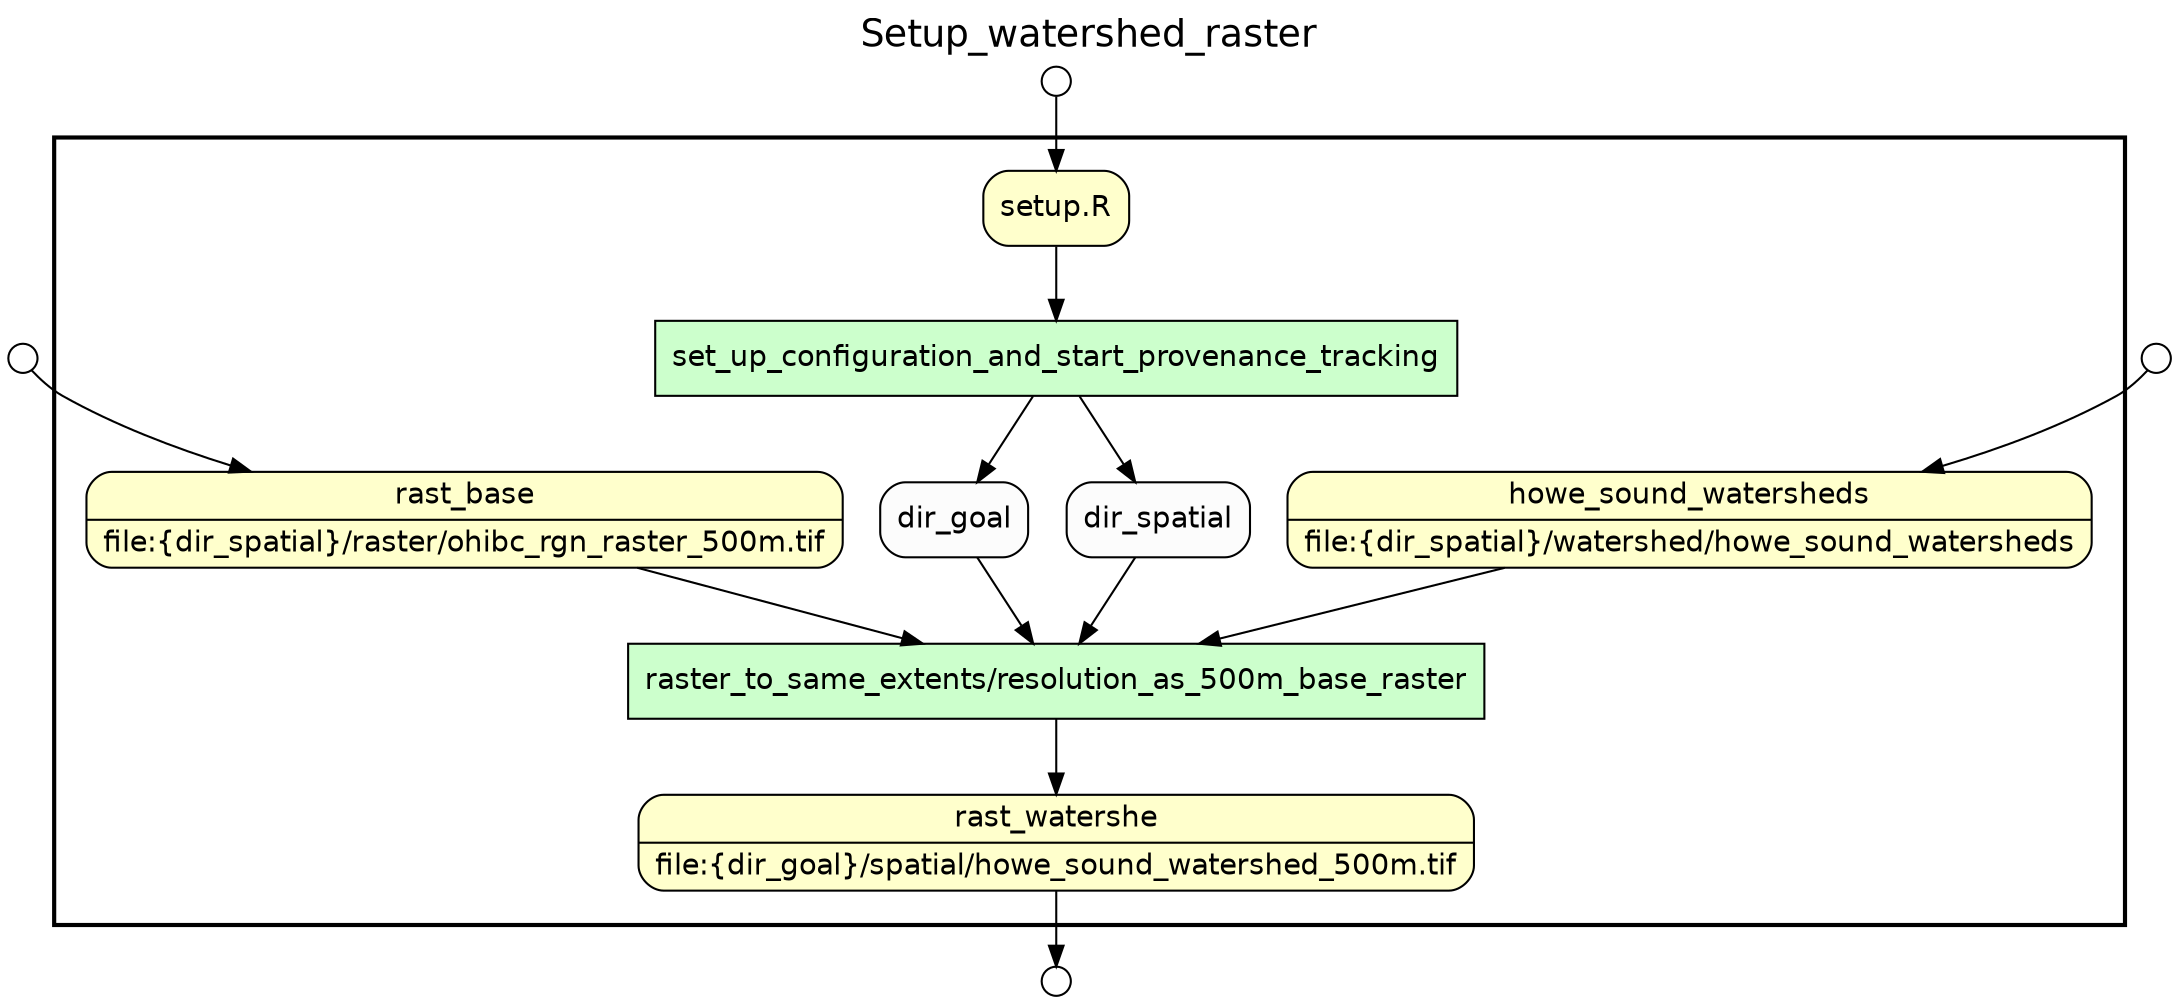 
/* Start of top-level graph */
digraph Workflow {
rankdir=TB

/* Title for graph */
fontname=Helvetica; fontsize=18; labelloc=t
label=Setup_watershed_raster

/* Start of double cluster for drawing box around nodes in workflow */
subgraph cluster_workflow_box_outer { label=""; color=black; penwidth=2
subgraph cluster_workflow_box_inner { label=""; penwidth=0

/* Style for nodes representing atomic programs in workflow */
node[shape=box style=filled fillcolor="#CCFFCC" peripheries=1 fontname=Helvetica]

/* Nodes representing atomic programs in workflow */
set_up_configuration_and_start_provenance_tracking
"raster_to_same_extents/resolution_as_500m_base_raster"

/* Style for nodes representing non-parameter data channels in workflow */
node[shape=box style="rounded,filled" fillcolor="#FFFFCC" peripheries=1 fontname=Helvetica]

/* Nodes for non-parameter data channels in workflow */
rast_watershe [shape=record rankdir=LR label="{<f0> rast_watershe |<f1> file\:\{dir_goal\}/spatial/howe_sound_watershed_500m.tif}"];
"setup.R"
rast_base [shape=record rankdir=LR label="{<f0> rast_base |<f1> file\:\{dir_spatial\}/raster/ohibc_rgn_raster_500m.tif}"];
howe_sound_watersheds [shape=record rankdir=LR label="{<f0> howe_sound_watersheds |<f1> file\:\{dir_spatial\}/watershed/howe_sound_watersheds}"];

/* Style for nodes representing parameter channels in workflow */
node[shape=box style="rounded,filled" fillcolor="#FCFCFC" peripheries=1 fontname=Helvetica]

/* Nodes representing parameter channels in workflow */
dir_spatial
dir_goal

/* Edges representing connections between programs and channels */
set_up_configuration_and_start_provenance_tracking -> dir_spatial
set_up_configuration_and_start_provenance_tracking -> dir_goal
"setup.R" -> set_up_configuration_and_start_provenance_tracking
"raster_to_same_extents/resolution_as_500m_base_raster" -> rast_watershe
dir_spatial -> "raster_to_same_extents/resolution_as_500m_base_raster"
dir_goal -> "raster_to_same_extents/resolution_as_500m_base_raster"
rast_base -> "raster_to_same_extents/resolution_as_500m_base_raster"
howe_sound_watersheds -> "raster_to_same_extents/resolution_as_500m_base_raster"

/* End of double cluster for drawing box around nodes in workflow */
}}

/* Style for nodes representing workflow input ports */
node[shape=circle style="rounded,filled" fillcolor="#FFFFFF" peripheries=1 fontname=Helvetica width=0.2]

/* Nodes representing workflow input ports */
"setup.R_input_port" [label=""]
rast_base_input_port [label=""]
howe_sound_watersheds_input_port [label=""]

/* Style for nodes representing workflow output ports */
node[shape=circle style="rounded,filled" fillcolor="#FFFFFF" peripheries=1 fontname=Helvetica width=0.2]

/* Nodes representing workflow output ports */
rast_watershe_output_port [label=""]

/* Edges from input ports to channels */
"setup.R_input_port" -> "setup.R"
rast_base_input_port -> rast_base
howe_sound_watersheds_input_port -> howe_sound_watersheds

/* Edges from channels to output ports */
rast_watershe -> rast_watershe_output_port

/* End of top-level graph */
}